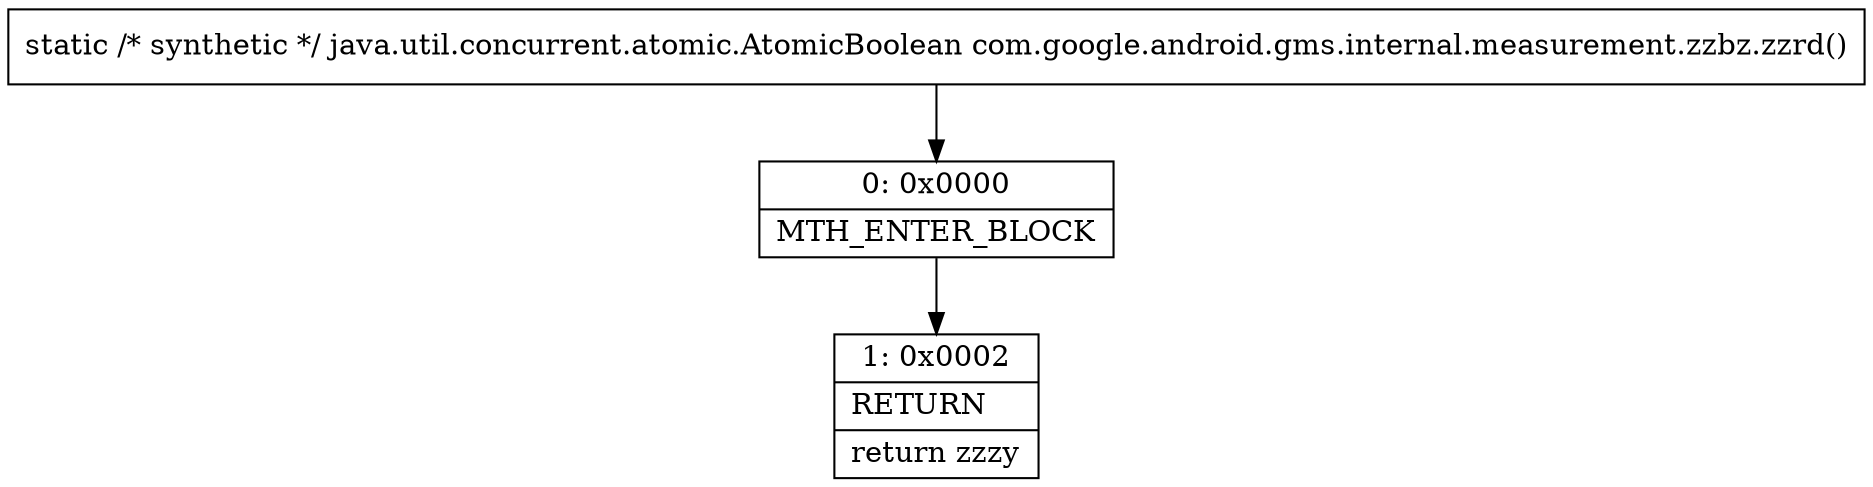 digraph "CFG forcom.google.android.gms.internal.measurement.zzbz.zzrd()Ljava\/util\/concurrent\/atomic\/AtomicBoolean;" {
Node_0 [shape=record,label="{0\:\ 0x0000|MTH_ENTER_BLOCK\l}"];
Node_1 [shape=record,label="{1\:\ 0x0002|RETURN\l|return zzzy\l}"];
MethodNode[shape=record,label="{static \/* synthetic *\/ java.util.concurrent.atomic.AtomicBoolean com.google.android.gms.internal.measurement.zzbz.zzrd() }"];
MethodNode -> Node_0;
Node_0 -> Node_1;
}

